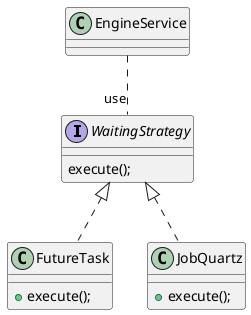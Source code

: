 @startuml
interface WaitingStrategy{
   execute();
}

class FutureTask implements WaitingStrategy{
   + execute();
}

class JobQuartz implements WaitingStrategy{
   + execute();
}

class EngineService{
}

EngineService.. "use" WaitingStrategy
@enduml